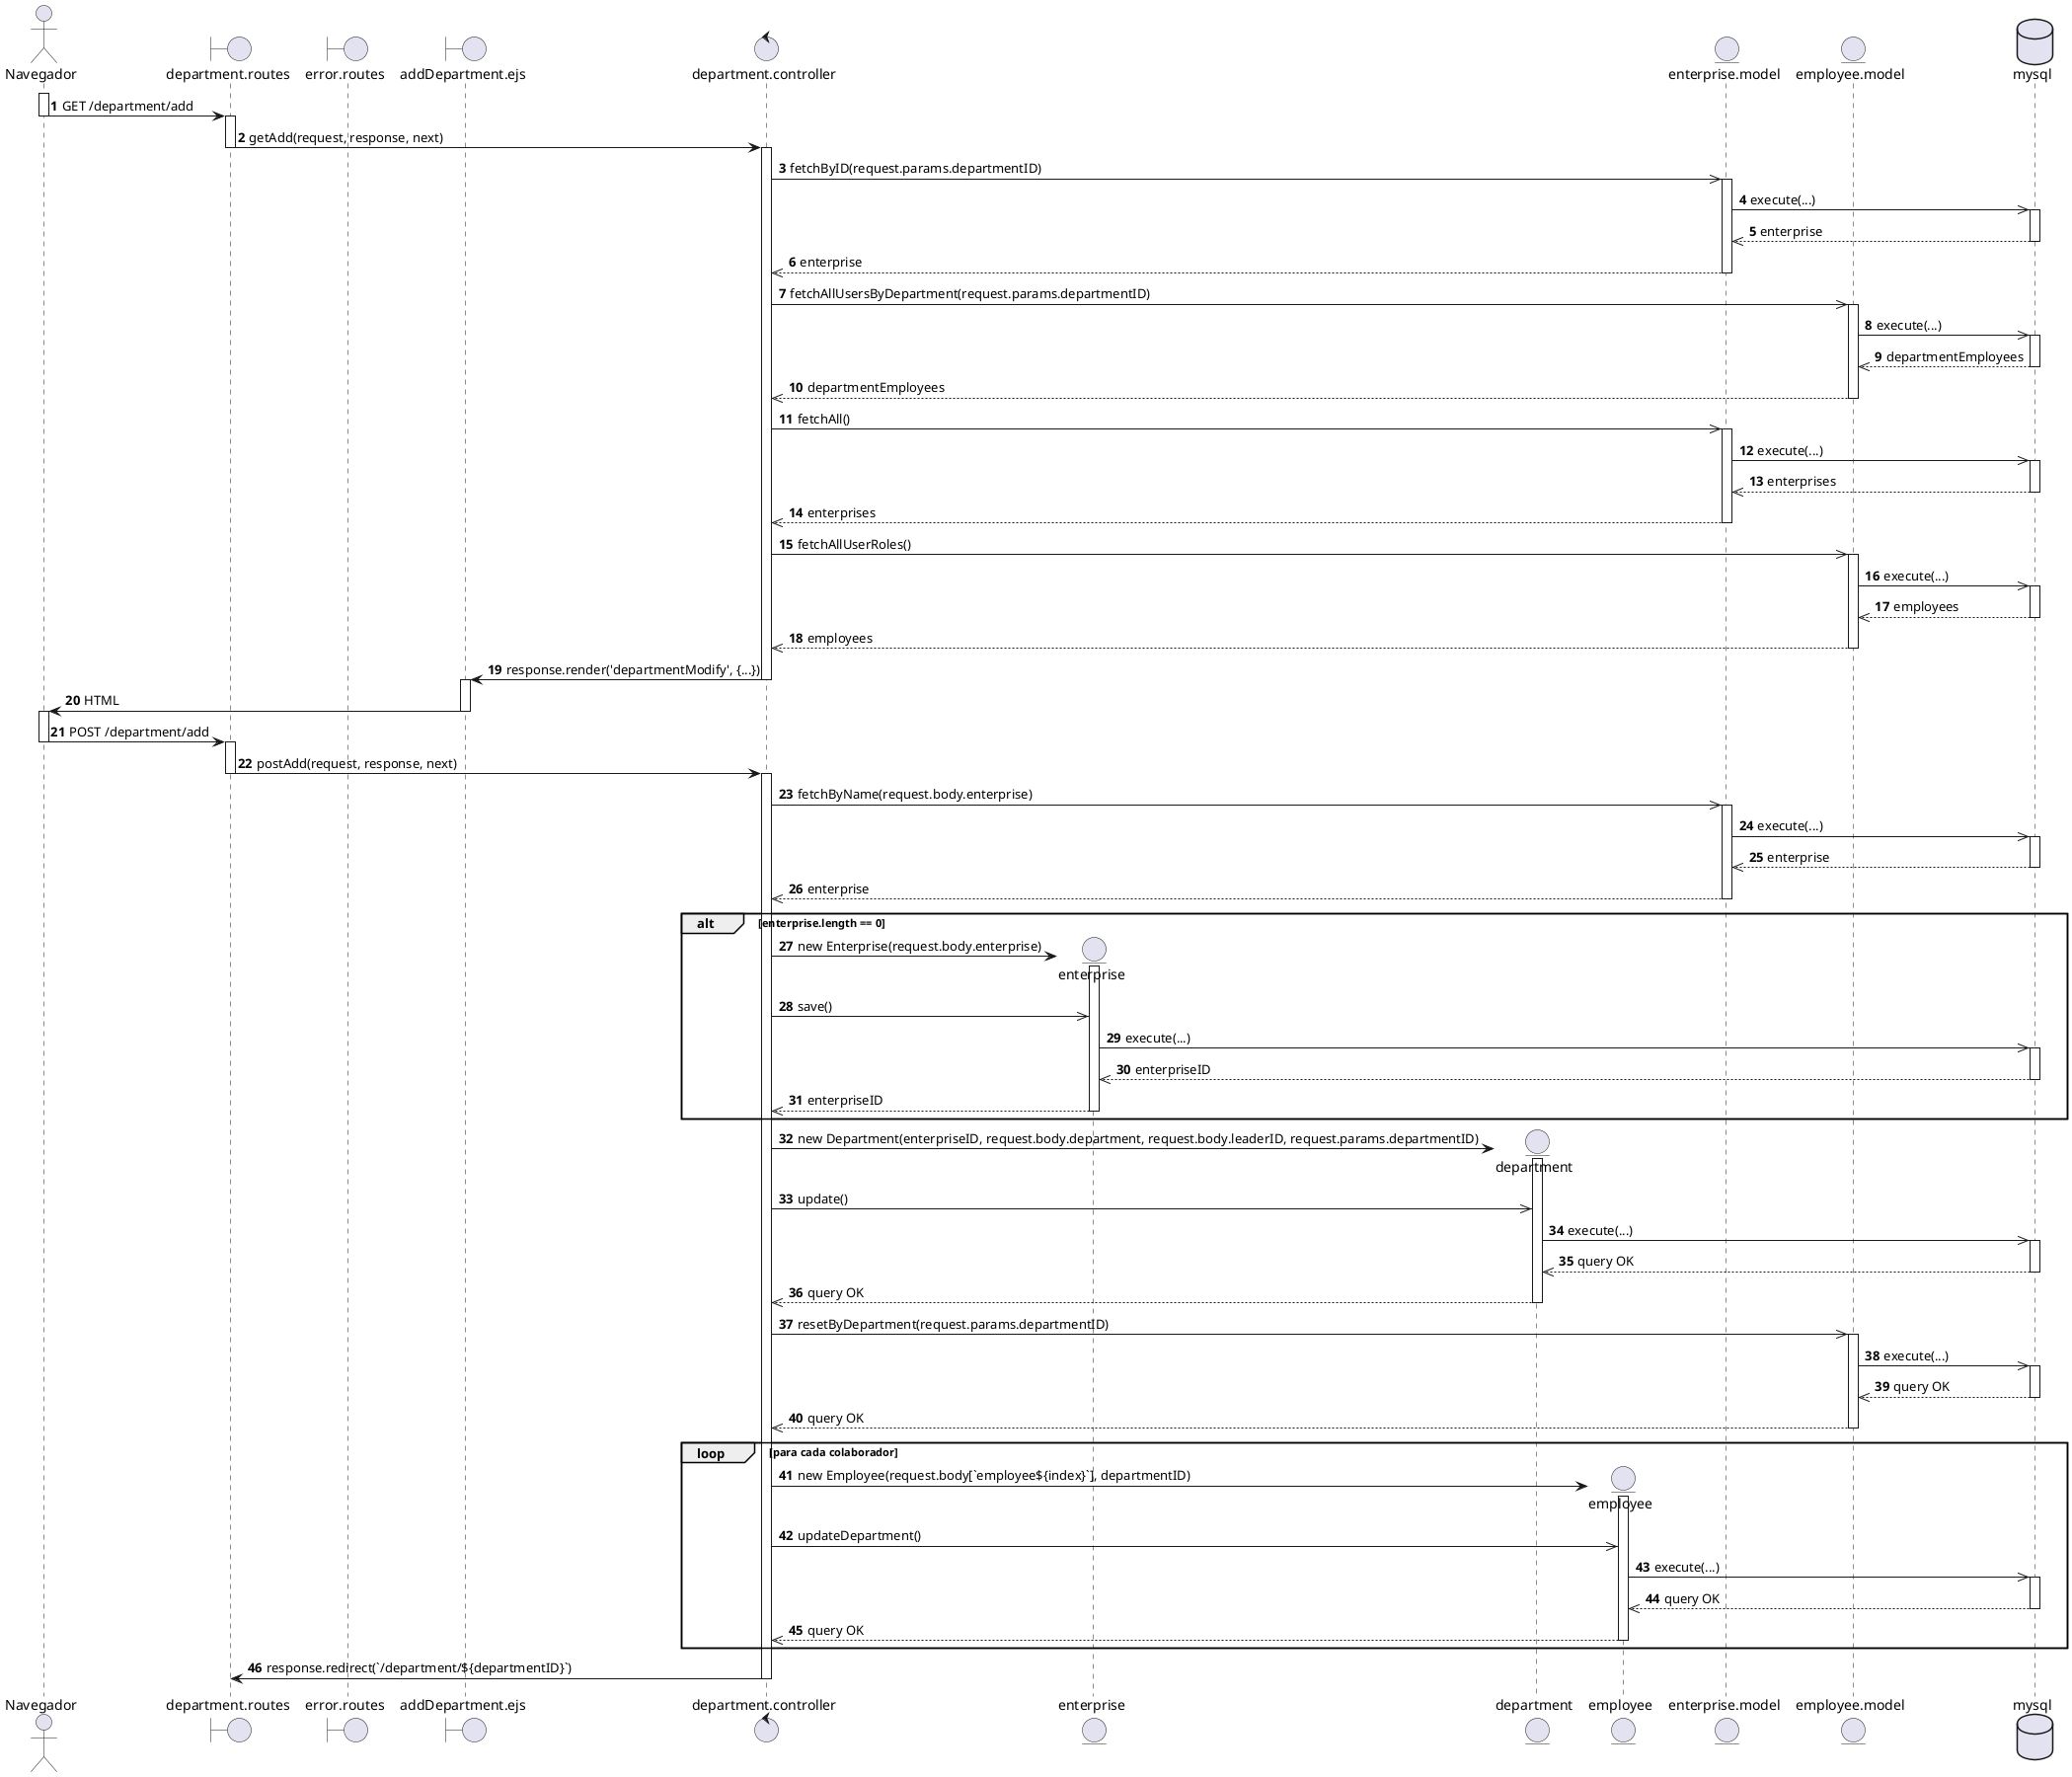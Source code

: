 @startuml
actor Navegador
boundary "department.routes" as Routes
boundary "error.routes" as Error
boundary "addDepartment.ejs" as Ejs
control "department.controller" as Controller
entity "enterprise" as Enterprise
entity "department" as Department
entity "employee" as Employee
entity "enterprise.model" as EnterpriseModel
entity "employee.model" as EmployeeModel
database "mysql" as MySQL

autonumber

activate Navegador
Navegador -> Routes : GET /department/add
deactivate Navegador

activate Routes
Routes -> Controller : getAdd(request, response, next)
deactivate Routes

activate Controller

Controller ->> EnterpriseModel : fetchByID(request.params.departmentID)
activate EnterpriseModel
EnterpriseModel ->> MySQL : execute(...)
activate MySQL
MySQL -->> EnterpriseModel : enterprise
deactivate MySQL
EnterpriseModel -->> Controller : enterprise
deactivate EnterpriseModel

Controller ->> EmployeeModel : fetchAllUsersByDepartment(request.params.departmentID)
activate EmployeeModel
EmployeeModel ->> MySQL : execute(...)
activate MySQL
MySQL -->> EmployeeModel : departmentEmployees
deactivate MySQL
EmployeeModel -->> Controller : departmentEmployees
deactivate EmployeeModel

Controller ->> EnterpriseModel : fetchAll()
activate EnterpriseModel
EnterpriseModel ->> MySQL : execute(...)
activate MySQL
MySQL -->> EnterpriseModel : enterprises
deactivate MySQL
EnterpriseModel -->> Controller : enterprises
deactivate EnterpriseModel

Controller ->> EmployeeModel : fetchAllUserRoles()
activate EmployeeModel
EmployeeModel ->> MySQL : execute(...)
activate MySQL
MySQL -->> EmployeeModel : employees
deactivate MySQL
EmployeeModel -->> Controller : employees
deactivate EmployeeModel

Controller -> Ejs : response.render('departmentModify', {...})
deactivate Controller

activate Ejs
Ejs -> Navegador : HTML
deactivate Ejs

activate Navegador
Navegador -> Routes : POST /department/add
deactivate Navegador

activate Routes
Routes -> Controller : postAdd(request, response, next)
deactivate Routes

activate Controller

Controller ->> EnterpriseModel : fetchByName(request.body.enterprise)
activate EnterpriseModel
EnterpriseModel ->> MySQL : execute(...)
activate MySQL
MySQL -->> EnterpriseModel : enterprise
deactivate MySQL
EnterpriseModel -->> Controller : enterprise
deactivate EnterpriseModel

alt enterprise.length == 0
    create Enterprise
    Controller -> Enterprise : new Enterprise(request.body.enterprise)
    activate Enterprise
    Controller ->> Enterprise : save()
    Enterprise ->> MySQL : execute(...)
    activate MySQL
    MySQL -->> Enterprise : enterpriseID
    deactivate MySQL
    Enterprise -->> Controller : enterpriseID
    deactivate Enterprise
end

create Department
Controller -> Department : new Department(enterpriseID, request.body.department, request.body.leaderID, request.params.departmentID)
activate Department
Controller ->> Department : update()
Department ->> MySQL : execute(...)
activate MySQL
MySQL -->> Department : query OK
deactivate MySQL
Department -->> Controller : query OK
deactivate Department

Controller ->> EmployeeModel : resetByDepartment(request.params.departmentID)
activate EmployeeModel
EmployeeModel ->> MySQL : execute(...)
activate MySQL
MySQL -->> EmployeeModel : query OK
deactivate MySQL
EmployeeModel -->> Controller : query OK
deactivate EmployeeModel

loop para cada colaborador
    create Employee
    Controller -> Employee : new Employee(request.body[`employee${index}`], departmentID)
    activate Employee
    Controller ->> Employee : updateDepartment()
    Employee ->> MySQL : execute(...)
    activate MySQL
    MySQL -->> Employee : query OK
    deactivate MySQL
    Employee -->> Controller : query OK
    deactivate Employee
end

Controller -> Routes : response.redirect(`/department/${departmentID}`)

deactivate Controller